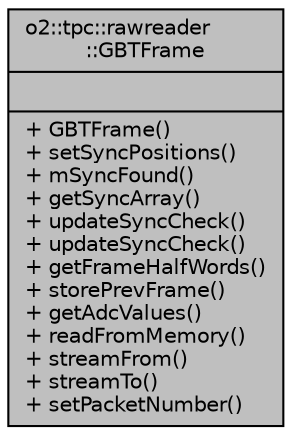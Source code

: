 digraph "o2::tpc::rawreader::GBTFrame"
{
 // INTERACTIVE_SVG=YES
  bgcolor="transparent";
  edge [fontname="Helvetica",fontsize="10",labelfontname="Helvetica",labelfontsize="10"];
  node [fontname="Helvetica",fontsize="10",shape=record];
  Node1 [label="{o2::tpc::rawreader\l::GBTFrame\n||+ GBTFrame()\l+ setSyncPositions()\l+ mSyncFound()\l+ getSyncArray()\l+ updateSyncCheck()\l+ updateSyncCheck()\l+ getFrameHalfWords()\l+ storePrevFrame()\l+ getAdcValues()\l+ readFromMemory()\l+ streamFrom()\l+ streamTo()\l+ setPacketNumber()\l}",height=0.2,width=0.4,color="black", fillcolor="grey75", style="filled", fontcolor="black"];
}
